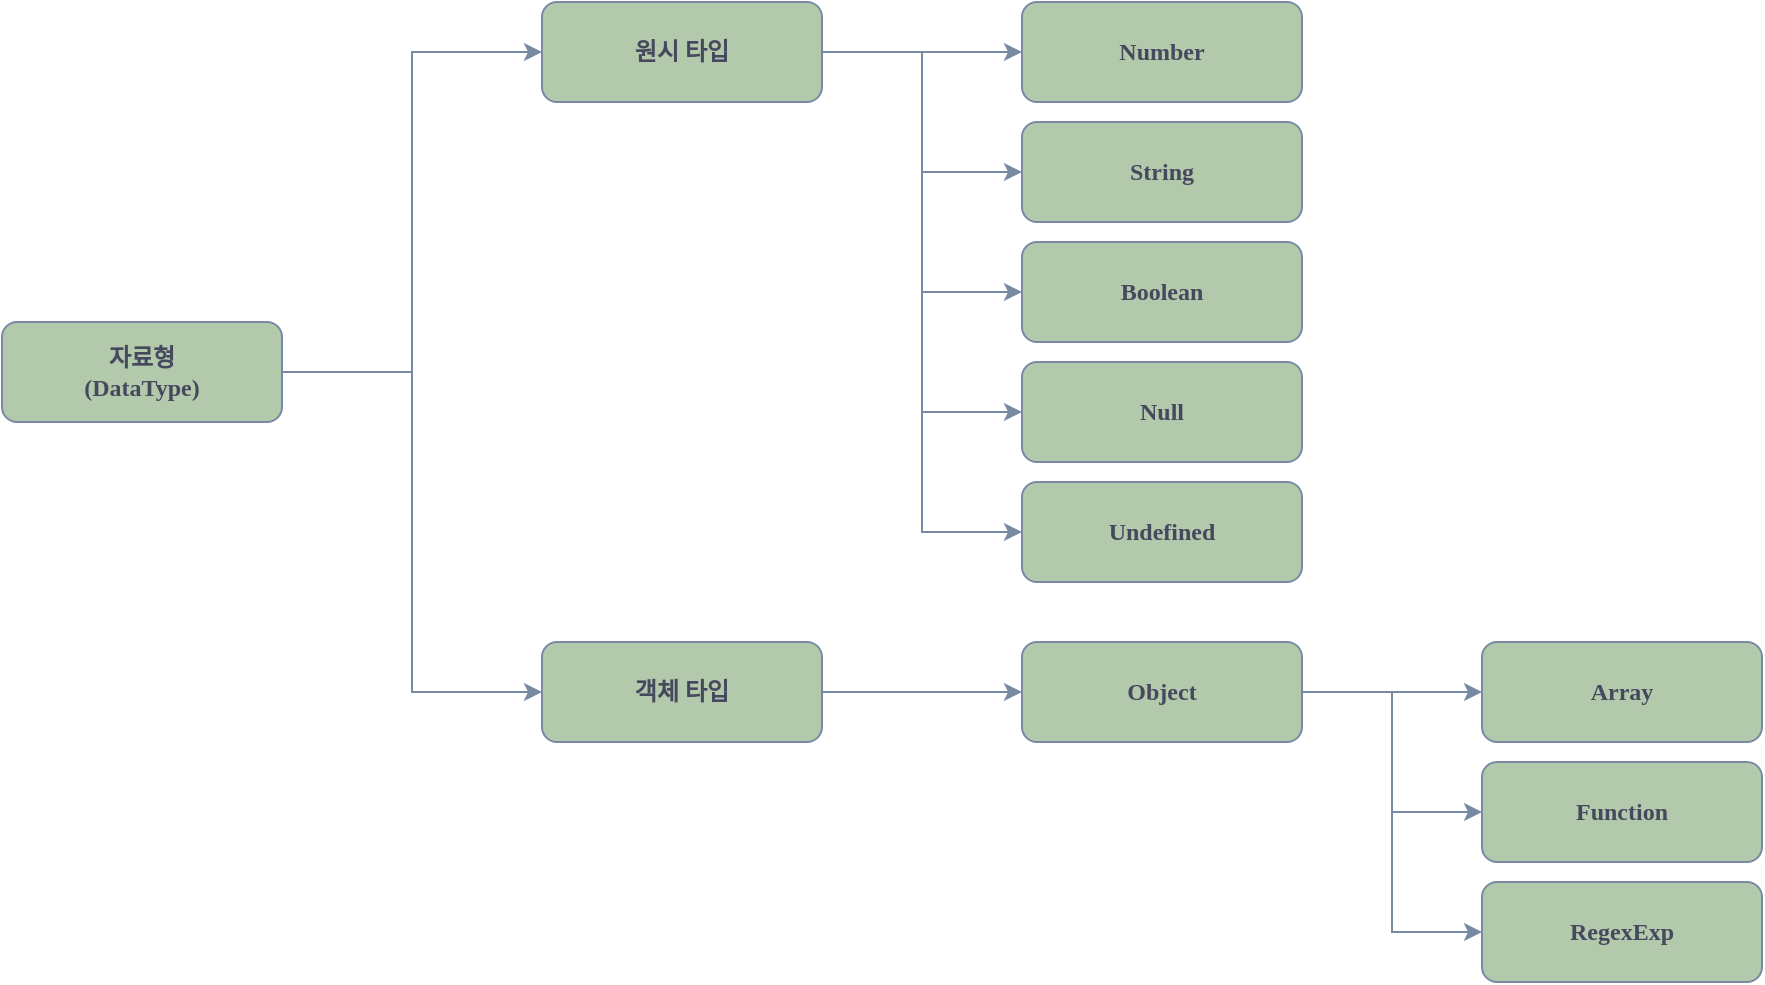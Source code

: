 <mxfile version="26.0.15">
  <diagram id="sAm0g-9kZfFnOYWt40f0" name="페이지-1">
    <mxGraphModel dx="1440" dy="860" grid="1" gridSize="10" guides="1" tooltips="1" connect="1" arrows="1" fold="1" page="1" pageScale="1" pageWidth="827" pageHeight="1169" background="#FFFFFF" math="0" shadow="0">
      <root>
        <mxCell id="0" />
        <mxCell id="1" parent="0" />
        <mxCell id="uOPH_sRB9MVz31-7zJTs-4" style="edgeStyle=orthogonalEdgeStyle;rounded=0;orthogonalLoop=1;jettySize=auto;html=1;entryX=0;entryY=0.5;entryDx=0;entryDy=0;labelBackgroundColor=none;strokeColor=#788AA3;fontColor=default;" edge="1" parent="1" source="uOPH_sRB9MVz31-7zJTs-1" target="uOPH_sRB9MVz31-7zJTs-2">
          <mxGeometry relative="1" as="geometry" />
        </mxCell>
        <mxCell id="uOPH_sRB9MVz31-7zJTs-5" style="edgeStyle=orthogonalEdgeStyle;rounded=0;orthogonalLoop=1;jettySize=auto;html=1;entryX=0;entryY=0.5;entryDx=0;entryDy=0;labelBackgroundColor=none;strokeColor=#788AA3;fontColor=default;" edge="1" parent="1" source="uOPH_sRB9MVz31-7zJTs-1" target="uOPH_sRB9MVz31-7zJTs-3">
          <mxGeometry relative="1" as="geometry" />
        </mxCell>
        <mxCell id="uOPH_sRB9MVz31-7zJTs-1" value="&lt;font face=&quot;Verdana&quot;&gt;&lt;b&gt;자료형&lt;/b&gt;&lt;/font&gt;&lt;div&gt;&lt;font face=&quot;Verdana&quot;&gt;&lt;b&gt;(DataType)&lt;/b&gt;&lt;/font&gt;&lt;/div&gt;" style="rounded=1;whiteSpace=wrap;html=1;labelBackgroundColor=none;fillColor=#B2C9AB;strokeColor=#788AA3;fontColor=#46495D;" vertex="1" parent="1">
          <mxGeometry x="50" y="260" width="140" height="50" as="geometry" />
        </mxCell>
        <mxCell id="uOPH_sRB9MVz31-7zJTs-11" style="edgeStyle=orthogonalEdgeStyle;rounded=0;orthogonalLoop=1;jettySize=auto;html=1;entryX=0;entryY=0.5;entryDx=0;entryDy=0;labelBackgroundColor=none;strokeColor=#788AA3;fontColor=default;" edge="1" parent="1" source="uOPH_sRB9MVz31-7zJTs-2" target="uOPH_sRB9MVz31-7zJTs-6">
          <mxGeometry relative="1" as="geometry" />
        </mxCell>
        <mxCell id="uOPH_sRB9MVz31-7zJTs-12" style="edgeStyle=orthogonalEdgeStyle;rounded=0;orthogonalLoop=1;jettySize=auto;html=1;entryX=0;entryY=0.5;entryDx=0;entryDy=0;labelBackgroundColor=none;strokeColor=#788AA3;fontColor=default;" edge="1" parent="1" source="uOPH_sRB9MVz31-7zJTs-2" target="uOPH_sRB9MVz31-7zJTs-7">
          <mxGeometry relative="1" as="geometry" />
        </mxCell>
        <mxCell id="uOPH_sRB9MVz31-7zJTs-13" style="edgeStyle=orthogonalEdgeStyle;rounded=0;orthogonalLoop=1;jettySize=auto;html=1;entryX=0;entryY=0.5;entryDx=0;entryDy=0;labelBackgroundColor=none;strokeColor=#788AA3;fontColor=default;" edge="1" parent="1" source="uOPH_sRB9MVz31-7zJTs-2" target="uOPH_sRB9MVz31-7zJTs-8">
          <mxGeometry relative="1" as="geometry" />
        </mxCell>
        <mxCell id="uOPH_sRB9MVz31-7zJTs-14" style="edgeStyle=orthogonalEdgeStyle;rounded=0;orthogonalLoop=1;jettySize=auto;html=1;entryX=0;entryY=0.5;entryDx=0;entryDy=0;labelBackgroundColor=none;strokeColor=#788AA3;fontColor=default;" edge="1" parent="1" source="uOPH_sRB9MVz31-7zJTs-2" target="uOPH_sRB9MVz31-7zJTs-9">
          <mxGeometry relative="1" as="geometry" />
        </mxCell>
        <mxCell id="uOPH_sRB9MVz31-7zJTs-15" style="edgeStyle=orthogonalEdgeStyle;rounded=0;orthogonalLoop=1;jettySize=auto;html=1;entryX=0;entryY=0.5;entryDx=0;entryDy=0;labelBackgroundColor=none;strokeColor=#788AA3;fontColor=default;" edge="1" parent="1" source="uOPH_sRB9MVz31-7zJTs-2" target="uOPH_sRB9MVz31-7zJTs-10">
          <mxGeometry relative="1" as="geometry" />
        </mxCell>
        <mxCell id="uOPH_sRB9MVz31-7zJTs-2" value="&lt;font face=&quot;Verdana&quot;&gt;&lt;b&gt;원시 타입&lt;/b&gt;&lt;/font&gt;" style="rounded=1;whiteSpace=wrap;html=1;labelBackgroundColor=none;fillColor=#B2C9AB;strokeColor=#788AA3;fontColor=#46495D;" vertex="1" parent="1">
          <mxGeometry x="320" y="100" width="140" height="50" as="geometry" />
        </mxCell>
        <mxCell id="uOPH_sRB9MVz31-7zJTs-17" style="edgeStyle=orthogonalEdgeStyle;rounded=0;orthogonalLoop=1;jettySize=auto;html=1;entryX=0;entryY=0.5;entryDx=0;entryDy=0;strokeColor=#788AA3;fontColor=#46495D;fillColor=#B2C9AB;" edge="1" parent="1" source="uOPH_sRB9MVz31-7zJTs-3" target="uOPH_sRB9MVz31-7zJTs-16">
          <mxGeometry relative="1" as="geometry" />
        </mxCell>
        <mxCell id="uOPH_sRB9MVz31-7zJTs-3" value="&lt;font face=&quot;Verdana&quot;&gt;&lt;b&gt;객체 타입&lt;/b&gt;&lt;/font&gt;" style="rounded=1;whiteSpace=wrap;html=1;labelBackgroundColor=none;fillColor=#B2C9AB;strokeColor=#788AA3;fontColor=#46495D;" vertex="1" parent="1">
          <mxGeometry x="320" y="420" width="140" height="50" as="geometry" />
        </mxCell>
        <mxCell id="uOPH_sRB9MVz31-7zJTs-6" value="&lt;font face=&quot;Verdana&quot;&gt;&lt;b&gt;Number&lt;/b&gt;&lt;/font&gt;" style="rounded=1;whiteSpace=wrap;html=1;labelBackgroundColor=none;fillColor=#B2C9AB;strokeColor=#788AA3;fontColor=#46495D;" vertex="1" parent="1">
          <mxGeometry x="560" y="100" width="140" height="50" as="geometry" />
        </mxCell>
        <mxCell id="uOPH_sRB9MVz31-7zJTs-7" value="&lt;font face=&quot;Verdana&quot;&gt;&lt;b&gt;String&lt;/b&gt;&lt;/font&gt;" style="rounded=1;whiteSpace=wrap;html=1;labelBackgroundColor=none;fillColor=#B2C9AB;strokeColor=#788AA3;fontColor=#46495D;" vertex="1" parent="1">
          <mxGeometry x="560" y="160" width="140" height="50" as="geometry" />
        </mxCell>
        <mxCell id="uOPH_sRB9MVz31-7zJTs-8" value="&lt;font face=&quot;Verdana&quot;&gt;&lt;b&gt;Boolean&lt;/b&gt;&lt;/font&gt;" style="rounded=1;whiteSpace=wrap;html=1;labelBackgroundColor=none;fillColor=#B2C9AB;strokeColor=#788AA3;fontColor=#46495D;" vertex="1" parent="1">
          <mxGeometry x="560" y="220" width="140" height="50" as="geometry" />
        </mxCell>
        <mxCell id="uOPH_sRB9MVz31-7zJTs-9" value="&lt;font face=&quot;Verdana&quot;&gt;&lt;b&gt;Null&lt;/b&gt;&lt;/font&gt;" style="rounded=1;whiteSpace=wrap;html=1;labelBackgroundColor=none;fillColor=#B2C9AB;strokeColor=#788AA3;fontColor=#46495D;" vertex="1" parent="1">
          <mxGeometry x="560" y="280" width="140" height="50" as="geometry" />
        </mxCell>
        <mxCell id="uOPH_sRB9MVz31-7zJTs-10" value="&lt;font face=&quot;Verdana&quot;&gt;&lt;b&gt;Undefined&lt;/b&gt;&lt;/font&gt;" style="rounded=1;whiteSpace=wrap;html=1;labelBackgroundColor=none;fillColor=#B2C9AB;strokeColor=#788AA3;fontColor=#46495D;" vertex="1" parent="1">
          <mxGeometry x="560" y="340" width="140" height="50" as="geometry" />
        </mxCell>
        <mxCell id="uOPH_sRB9MVz31-7zJTs-21" style="edgeStyle=orthogonalEdgeStyle;rounded=0;orthogonalLoop=1;jettySize=auto;html=1;entryX=0;entryY=0.5;entryDx=0;entryDy=0;strokeColor=#788AA3;fontColor=#46495D;fillColor=#B2C9AB;" edge="1" parent="1" source="uOPH_sRB9MVz31-7zJTs-16" target="uOPH_sRB9MVz31-7zJTs-18">
          <mxGeometry relative="1" as="geometry" />
        </mxCell>
        <mxCell id="uOPH_sRB9MVz31-7zJTs-22" style="edgeStyle=orthogonalEdgeStyle;rounded=0;orthogonalLoop=1;jettySize=auto;html=1;entryX=0;entryY=0.5;entryDx=0;entryDy=0;strokeColor=#788AA3;fontColor=#46495D;fillColor=#B2C9AB;" edge="1" parent="1" source="uOPH_sRB9MVz31-7zJTs-16" target="uOPH_sRB9MVz31-7zJTs-19">
          <mxGeometry relative="1" as="geometry" />
        </mxCell>
        <mxCell id="uOPH_sRB9MVz31-7zJTs-23" style="edgeStyle=orthogonalEdgeStyle;rounded=0;orthogonalLoop=1;jettySize=auto;html=1;entryX=0;entryY=0.5;entryDx=0;entryDy=0;strokeColor=#788AA3;fontColor=#46495D;fillColor=#B2C9AB;" edge="1" parent="1" source="uOPH_sRB9MVz31-7zJTs-16" target="uOPH_sRB9MVz31-7zJTs-20">
          <mxGeometry relative="1" as="geometry" />
        </mxCell>
        <mxCell id="uOPH_sRB9MVz31-7zJTs-16" value="&lt;font face=&quot;Verdana&quot;&gt;&lt;b&gt;Object&lt;/b&gt;&lt;/font&gt;" style="rounded=1;whiteSpace=wrap;html=1;labelBackgroundColor=none;fillColor=#B2C9AB;strokeColor=#788AA3;fontColor=#46495D;" vertex="1" parent="1">
          <mxGeometry x="560" y="420" width="140" height="50" as="geometry" />
        </mxCell>
        <mxCell id="uOPH_sRB9MVz31-7zJTs-18" value="&lt;font face=&quot;Verdana&quot;&gt;&lt;b&gt;Array&lt;/b&gt;&lt;/font&gt;" style="rounded=1;whiteSpace=wrap;html=1;labelBackgroundColor=none;fillColor=#B2C9AB;strokeColor=#788AA3;fontColor=#46495D;" vertex="1" parent="1">
          <mxGeometry x="790" y="420" width="140" height="50" as="geometry" />
        </mxCell>
        <mxCell id="uOPH_sRB9MVz31-7zJTs-19" value="&lt;font face=&quot;Verdana&quot;&gt;&lt;b&gt;Function&lt;/b&gt;&lt;/font&gt;" style="rounded=1;whiteSpace=wrap;html=1;labelBackgroundColor=none;fillColor=#B2C9AB;strokeColor=#788AA3;fontColor=#46495D;" vertex="1" parent="1">
          <mxGeometry x="790" y="480" width="140" height="50" as="geometry" />
        </mxCell>
        <mxCell id="uOPH_sRB9MVz31-7zJTs-20" value="&lt;font face=&quot;Verdana&quot;&gt;&lt;b&gt;RegexExp&lt;/b&gt;&lt;/font&gt;" style="rounded=1;whiteSpace=wrap;html=1;labelBackgroundColor=none;fillColor=#B2C9AB;strokeColor=#788AA3;fontColor=#46495D;" vertex="1" parent="1">
          <mxGeometry x="790" y="540" width="140" height="50" as="geometry" />
        </mxCell>
      </root>
    </mxGraphModel>
  </diagram>
</mxfile>
